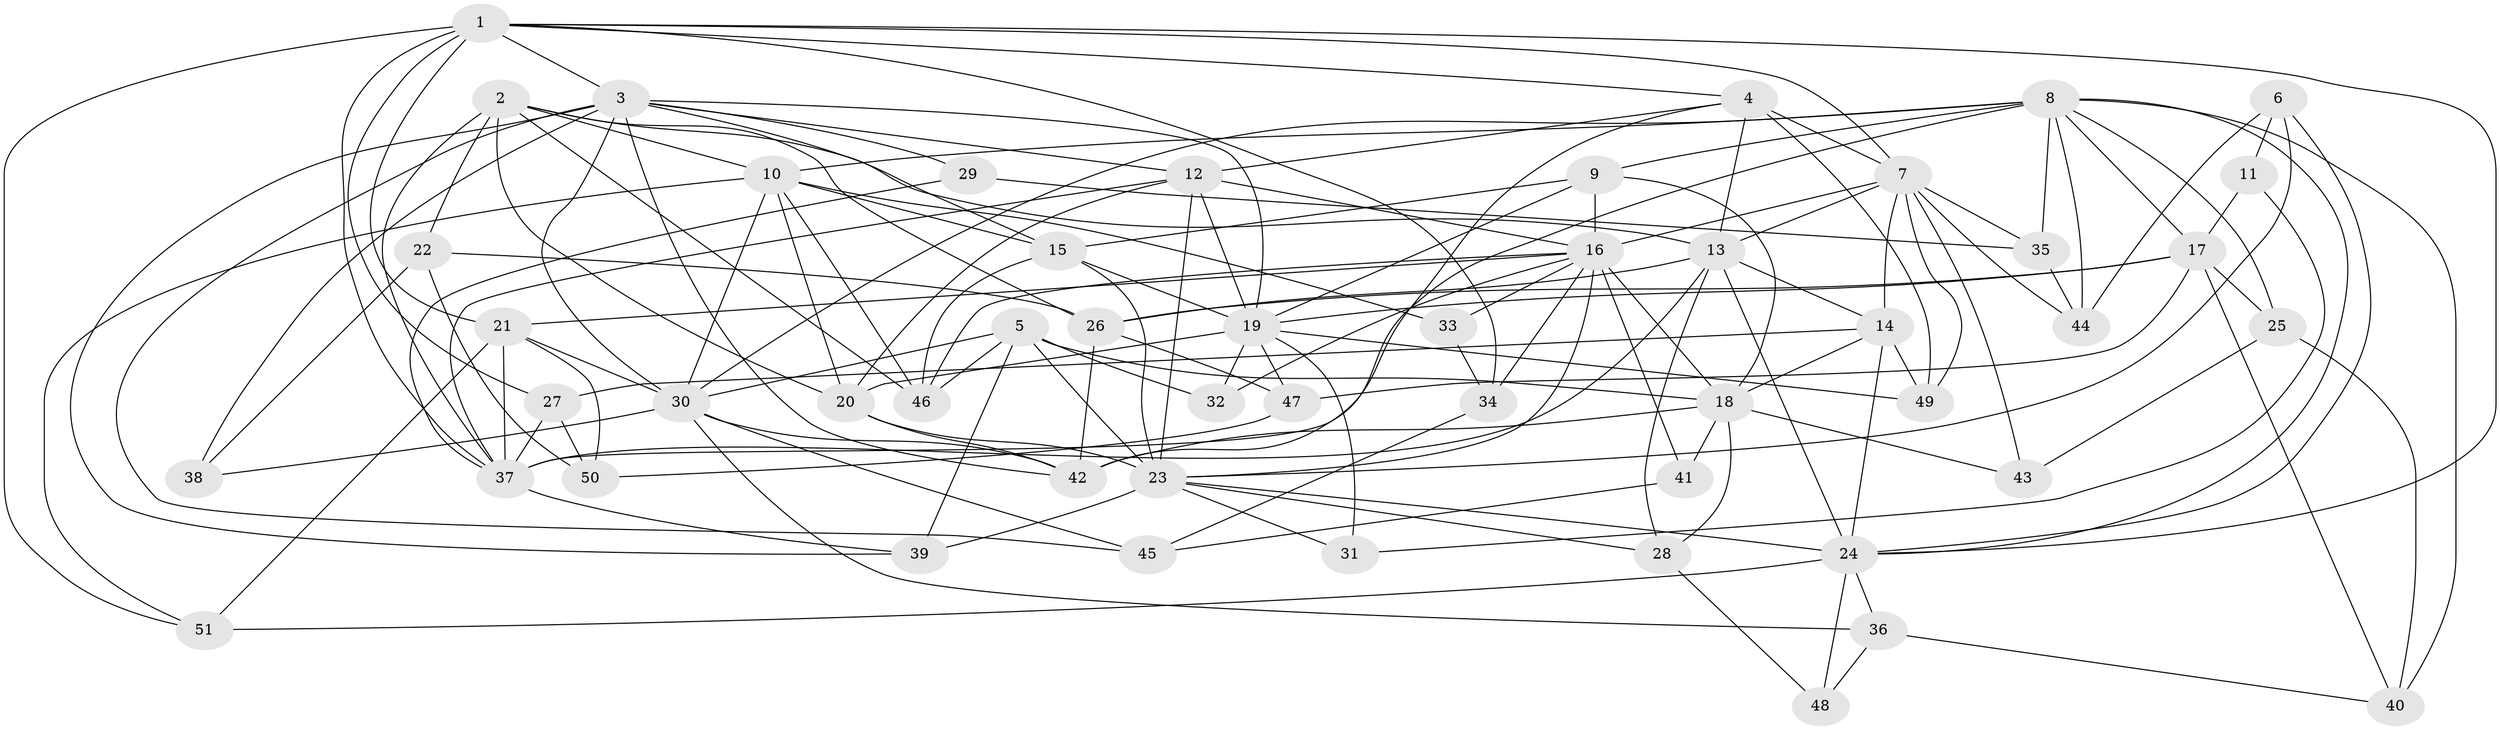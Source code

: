 // original degree distribution, {4: 1.0}
// Generated by graph-tools (version 1.1) at 2025/53/03/04/25 22:53:31]
// undirected, 51 vertices, 145 edges
graph export_dot {
  node [color=gray90,style=filled];
  1;
  2;
  3;
  4;
  5;
  6;
  7;
  8;
  9;
  10;
  11;
  12;
  13;
  14;
  15;
  16;
  17;
  18;
  19;
  20;
  21;
  22;
  23;
  24;
  25;
  26;
  27;
  28;
  29;
  30;
  31;
  32;
  33;
  34;
  35;
  36;
  37;
  38;
  39;
  40;
  41;
  42;
  43;
  44;
  45;
  46;
  47;
  48;
  49;
  50;
  51;
  1 -- 3 [weight=1.0];
  1 -- 4 [weight=1.0];
  1 -- 7 [weight=1.0];
  1 -- 21 [weight=2.0];
  1 -- 24 [weight=1.0];
  1 -- 27 [weight=1.0];
  1 -- 34 [weight=1.0];
  1 -- 37 [weight=1.0];
  1 -- 51 [weight=1.0];
  2 -- 10 [weight=1.0];
  2 -- 13 [weight=1.0];
  2 -- 20 [weight=2.0];
  2 -- 22 [weight=1.0];
  2 -- 26 [weight=1.0];
  2 -- 37 [weight=1.0];
  2 -- 46 [weight=1.0];
  3 -- 12 [weight=1.0];
  3 -- 15 [weight=1.0];
  3 -- 19 [weight=1.0];
  3 -- 29 [weight=2.0];
  3 -- 30 [weight=1.0];
  3 -- 38 [weight=2.0];
  3 -- 39 [weight=1.0];
  3 -- 42 [weight=1.0];
  3 -- 45 [weight=1.0];
  4 -- 7 [weight=3.0];
  4 -- 12 [weight=1.0];
  4 -- 13 [weight=1.0];
  4 -- 42 [weight=1.0];
  4 -- 49 [weight=1.0];
  5 -- 18 [weight=2.0];
  5 -- 23 [weight=1.0];
  5 -- 30 [weight=1.0];
  5 -- 32 [weight=2.0];
  5 -- 39 [weight=1.0];
  5 -- 46 [weight=1.0];
  6 -- 11 [weight=1.0];
  6 -- 23 [weight=1.0];
  6 -- 24 [weight=1.0];
  6 -- 44 [weight=1.0];
  7 -- 13 [weight=1.0];
  7 -- 14 [weight=1.0];
  7 -- 16 [weight=1.0];
  7 -- 35 [weight=1.0];
  7 -- 43 [weight=2.0];
  7 -- 44 [weight=1.0];
  7 -- 49 [weight=1.0];
  8 -- 9 [weight=1.0];
  8 -- 10 [weight=1.0];
  8 -- 17 [weight=1.0];
  8 -- 24 [weight=1.0];
  8 -- 25 [weight=1.0];
  8 -- 30 [weight=1.0];
  8 -- 35 [weight=1.0];
  8 -- 37 [weight=1.0];
  8 -- 40 [weight=1.0];
  8 -- 44 [weight=1.0];
  9 -- 15 [weight=1.0];
  9 -- 16 [weight=1.0];
  9 -- 18 [weight=2.0];
  9 -- 19 [weight=1.0];
  10 -- 15 [weight=2.0];
  10 -- 20 [weight=1.0];
  10 -- 30 [weight=2.0];
  10 -- 33 [weight=2.0];
  10 -- 46 [weight=2.0];
  10 -- 51 [weight=1.0];
  11 -- 17 [weight=2.0];
  11 -- 31 [weight=1.0];
  12 -- 16 [weight=1.0];
  12 -- 19 [weight=1.0];
  12 -- 20 [weight=1.0];
  12 -- 23 [weight=2.0];
  12 -- 37 [weight=1.0];
  13 -- 14 [weight=2.0];
  13 -- 24 [weight=2.0];
  13 -- 26 [weight=3.0];
  13 -- 28 [weight=1.0];
  13 -- 37 [weight=1.0];
  14 -- 18 [weight=1.0];
  14 -- 24 [weight=2.0];
  14 -- 27 [weight=1.0];
  14 -- 49 [weight=1.0];
  15 -- 19 [weight=2.0];
  15 -- 23 [weight=1.0];
  15 -- 46 [weight=1.0];
  16 -- 18 [weight=2.0];
  16 -- 21 [weight=1.0];
  16 -- 23 [weight=1.0];
  16 -- 32 [weight=1.0];
  16 -- 33 [weight=1.0];
  16 -- 34 [weight=1.0];
  16 -- 41 [weight=1.0];
  16 -- 46 [weight=1.0];
  17 -- 19 [weight=1.0];
  17 -- 25 [weight=1.0];
  17 -- 26 [weight=1.0];
  17 -- 40 [weight=1.0];
  17 -- 47 [weight=1.0];
  18 -- 28 [weight=1.0];
  18 -- 41 [weight=2.0];
  18 -- 42 [weight=1.0];
  18 -- 43 [weight=1.0];
  19 -- 20 [weight=1.0];
  19 -- 31 [weight=2.0];
  19 -- 32 [weight=1.0];
  19 -- 47 [weight=1.0];
  19 -- 49 [weight=1.0];
  20 -- 23 [weight=2.0];
  20 -- 42 [weight=1.0];
  21 -- 30 [weight=1.0];
  21 -- 37 [weight=2.0];
  21 -- 50 [weight=1.0];
  21 -- 51 [weight=1.0];
  22 -- 26 [weight=1.0];
  22 -- 38 [weight=1.0];
  22 -- 50 [weight=1.0];
  23 -- 24 [weight=1.0];
  23 -- 28 [weight=1.0];
  23 -- 31 [weight=1.0];
  23 -- 39 [weight=1.0];
  24 -- 36 [weight=1.0];
  24 -- 48 [weight=2.0];
  24 -- 51 [weight=1.0];
  25 -- 40 [weight=1.0];
  25 -- 43 [weight=1.0];
  26 -- 42 [weight=1.0];
  26 -- 47 [weight=1.0];
  27 -- 37 [weight=3.0];
  27 -- 50 [weight=1.0];
  28 -- 48 [weight=1.0];
  29 -- 35 [weight=1.0];
  29 -- 37 [weight=1.0];
  30 -- 36 [weight=1.0];
  30 -- 38 [weight=1.0];
  30 -- 42 [weight=1.0];
  30 -- 45 [weight=1.0];
  33 -- 34 [weight=1.0];
  34 -- 45 [weight=1.0];
  35 -- 44 [weight=1.0];
  36 -- 40 [weight=1.0];
  36 -- 48 [weight=1.0];
  37 -- 39 [weight=1.0];
  41 -- 45 [weight=1.0];
  47 -- 50 [weight=1.0];
}
